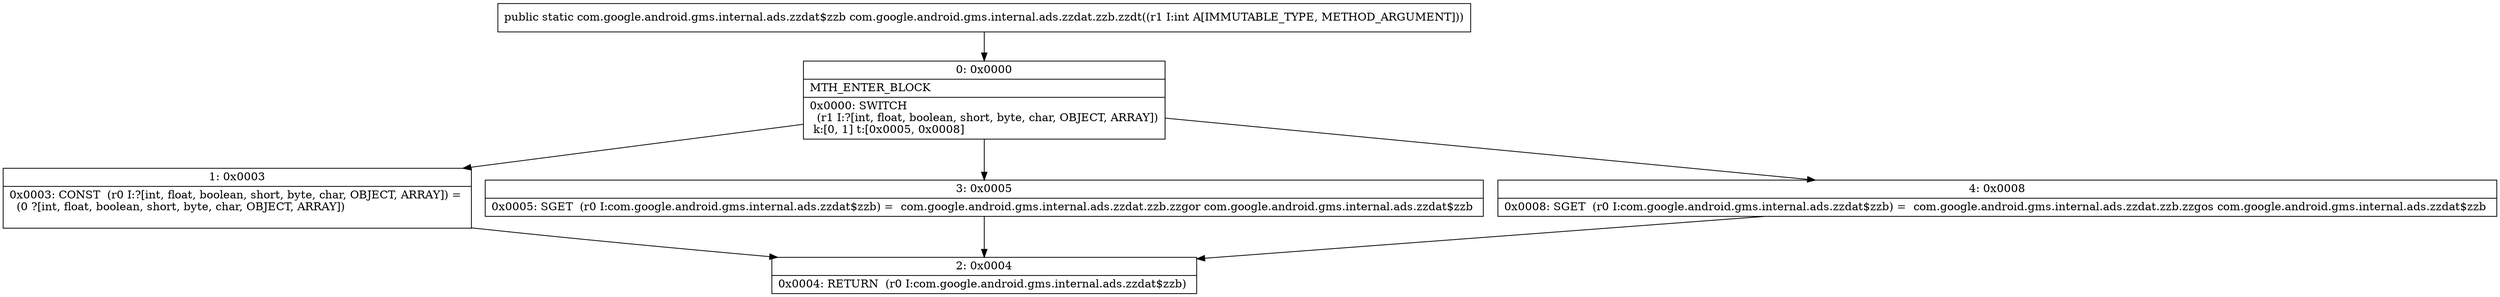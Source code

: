 digraph "CFG forcom.google.android.gms.internal.ads.zzdat.zzb.zzdt(I)Lcom\/google\/android\/gms\/internal\/ads\/zzdat$zzb;" {
Node_0 [shape=record,label="{0\:\ 0x0000|MTH_ENTER_BLOCK\l|0x0000: SWITCH  \l  (r1 I:?[int, float, boolean, short, byte, char, OBJECT, ARRAY])\l k:[0, 1] t:[0x0005, 0x0008] \l}"];
Node_1 [shape=record,label="{1\:\ 0x0003|0x0003: CONST  (r0 I:?[int, float, boolean, short, byte, char, OBJECT, ARRAY]) = \l  (0 ?[int, float, boolean, short, byte, char, OBJECT, ARRAY])\l \l}"];
Node_2 [shape=record,label="{2\:\ 0x0004|0x0004: RETURN  (r0 I:com.google.android.gms.internal.ads.zzdat$zzb) \l}"];
Node_3 [shape=record,label="{3\:\ 0x0005|0x0005: SGET  (r0 I:com.google.android.gms.internal.ads.zzdat$zzb) =  com.google.android.gms.internal.ads.zzdat.zzb.zzgor com.google.android.gms.internal.ads.zzdat$zzb \l}"];
Node_4 [shape=record,label="{4\:\ 0x0008|0x0008: SGET  (r0 I:com.google.android.gms.internal.ads.zzdat$zzb) =  com.google.android.gms.internal.ads.zzdat.zzb.zzgos com.google.android.gms.internal.ads.zzdat$zzb \l}"];
MethodNode[shape=record,label="{public static com.google.android.gms.internal.ads.zzdat$zzb com.google.android.gms.internal.ads.zzdat.zzb.zzdt((r1 I:int A[IMMUTABLE_TYPE, METHOD_ARGUMENT])) }"];
MethodNode -> Node_0;
Node_0 -> Node_1;
Node_0 -> Node_3;
Node_0 -> Node_4;
Node_1 -> Node_2;
Node_3 -> Node_2;
Node_4 -> Node_2;
}

